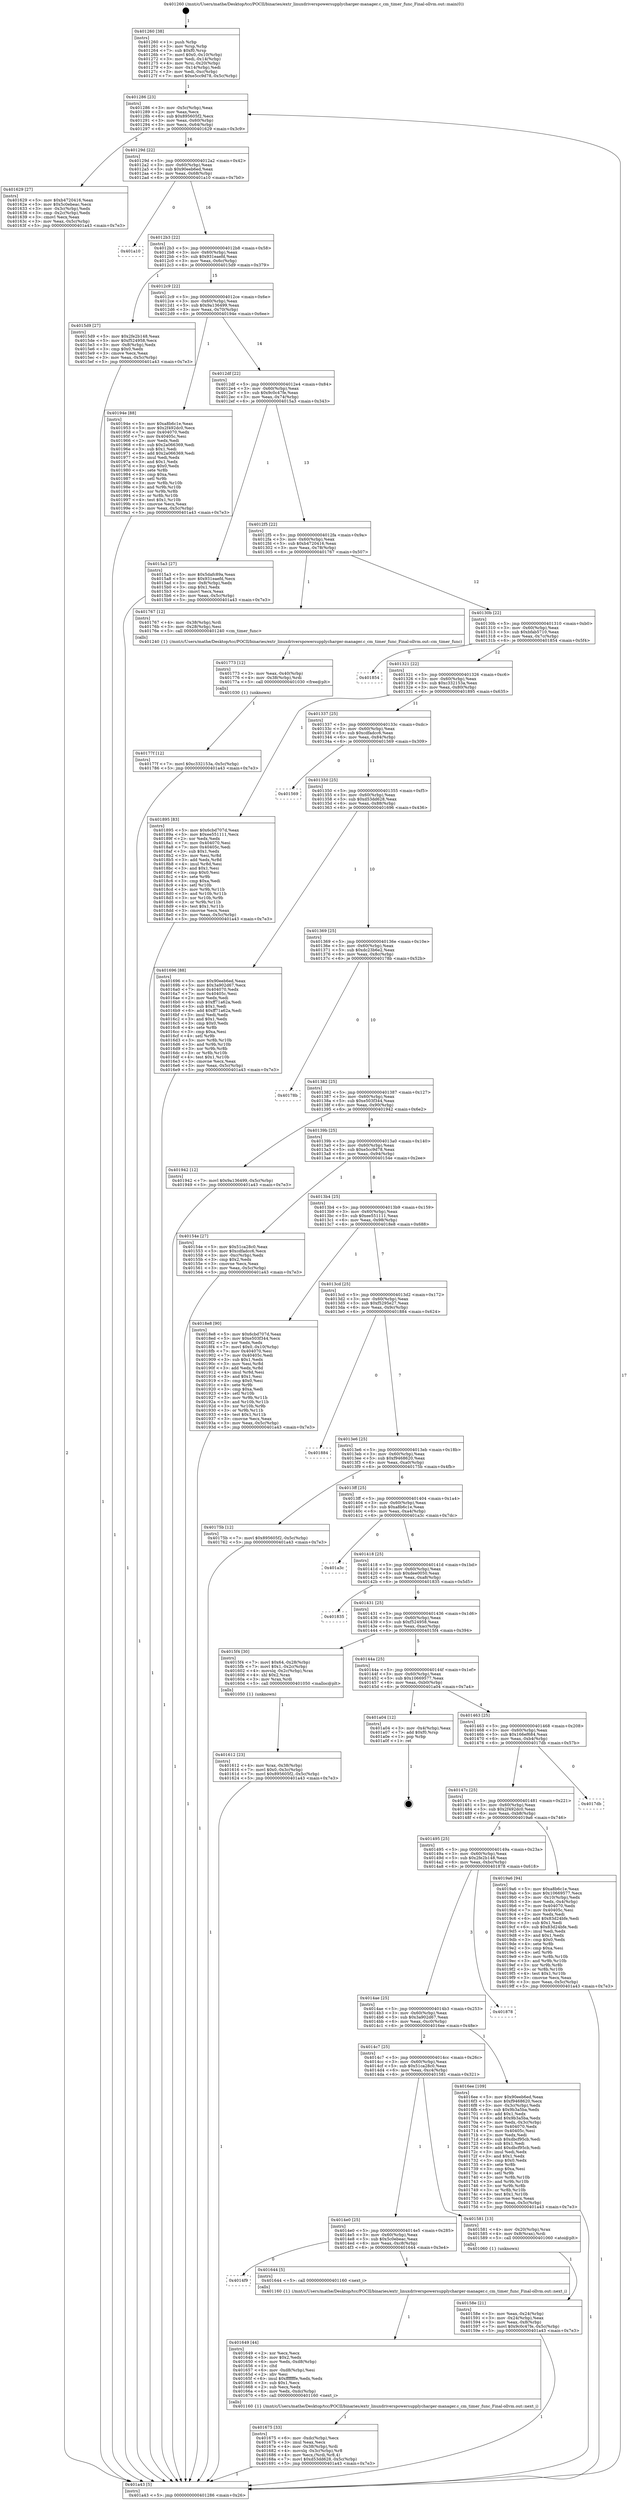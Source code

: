 digraph "0x401260" {
  label = "0x401260 (/mnt/c/Users/mathe/Desktop/tcc/POCII/binaries/extr_linuxdriverspowersupplycharger-manager.c_cm_timer_func_Final-ollvm.out::main(0))"
  labelloc = "t"
  node[shape=record]

  Entry [label="",width=0.3,height=0.3,shape=circle,fillcolor=black,style=filled]
  "0x401286" [label="{
     0x401286 [23]\l
     | [instrs]\l
     &nbsp;&nbsp;0x401286 \<+3\>: mov -0x5c(%rbp),%eax\l
     &nbsp;&nbsp;0x401289 \<+2\>: mov %eax,%ecx\l
     &nbsp;&nbsp;0x40128b \<+6\>: sub $0x895605f2,%ecx\l
     &nbsp;&nbsp;0x401291 \<+3\>: mov %eax,-0x60(%rbp)\l
     &nbsp;&nbsp;0x401294 \<+3\>: mov %ecx,-0x64(%rbp)\l
     &nbsp;&nbsp;0x401297 \<+6\>: je 0000000000401629 \<main+0x3c9\>\l
  }"]
  "0x401629" [label="{
     0x401629 [27]\l
     | [instrs]\l
     &nbsp;&nbsp;0x401629 \<+5\>: mov $0xb4720416,%eax\l
     &nbsp;&nbsp;0x40162e \<+5\>: mov $0x5c0ebeac,%ecx\l
     &nbsp;&nbsp;0x401633 \<+3\>: mov -0x3c(%rbp),%edx\l
     &nbsp;&nbsp;0x401636 \<+3\>: cmp -0x2c(%rbp),%edx\l
     &nbsp;&nbsp;0x401639 \<+3\>: cmovl %ecx,%eax\l
     &nbsp;&nbsp;0x40163c \<+3\>: mov %eax,-0x5c(%rbp)\l
     &nbsp;&nbsp;0x40163f \<+5\>: jmp 0000000000401a43 \<main+0x7e3\>\l
  }"]
  "0x40129d" [label="{
     0x40129d [22]\l
     | [instrs]\l
     &nbsp;&nbsp;0x40129d \<+5\>: jmp 00000000004012a2 \<main+0x42\>\l
     &nbsp;&nbsp;0x4012a2 \<+3\>: mov -0x60(%rbp),%eax\l
     &nbsp;&nbsp;0x4012a5 \<+5\>: sub $0x90eeb6ed,%eax\l
     &nbsp;&nbsp;0x4012aa \<+3\>: mov %eax,-0x68(%rbp)\l
     &nbsp;&nbsp;0x4012ad \<+6\>: je 0000000000401a10 \<main+0x7b0\>\l
  }"]
  Exit [label="",width=0.3,height=0.3,shape=circle,fillcolor=black,style=filled,peripheries=2]
  "0x401a10" [label="{
     0x401a10\l
  }", style=dashed]
  "0x4012b3" [label="{
     0x4012b3 [22]\l
     | [instrs]\l
     &nbsp;&nbsp;0x4012b3 \<+5\>: jmp 00000000004012b8 \<main+0x58\>\l
     &nbsp;&nbsp;0x4012b8 \<+3\>: mov -0x60(%rbp),%eax\l
     &nbsp;&nbsp;0x4012bb \<+5\>: sub $0x931eaefd,%eax\l
     &nbsp;&nbsp;0x4012c0 \<+3\>: mov %eax,-0x6c(%rbp)\l
     &nbsp;&nbsp;0x4012c3 \<+6\>: je 00000000004015d9 \<main+0x379\>\l
  }"]
  "0x40177f" [label="{
     0x40177f [12]\l
     | [instrs]\l
     &nbsp;&nbsp;0x40177f \<+7\>: movl $0xc332153a,-0x5c(%rbp)\l
     &nbsp;&nbsp;0x401786 \<+5\>: jmp 0000000000401a43 \<main+0x7e3\>\l
  }"]
  "0x4015d9" [label="{
     0x4015d9 [27]\l
     | [instrs]\l
     &nbsp;&nbsp;0x4015d9 \<+5\>: mov $0x2fe2b148,%eax\l
     &nbsp;&nbsp;0x4015de \<+5\>: mov $0xf524958,%ecx\l
     &nbsp;&nbsp;0x4015e3 \<+3\>: mov -0x8(%rbp),%edx\l
     &nbsp;&nbsp;0x4015e6 \<+3\>: cmp $0x0,%edx\l
     &nbsp;&nbsp;0x4015e9 \<+3\>: cmove %ecx,%eax\l
     &nbsp;&nbsp;0x4015ec \<+3\>: mov %eax,-0x5c(%rbp)\l
     &nbsp;&nbsp;0x4015ef \<+5\>: jmp 0000000000401a43 \<main+0x7e3\>\l
  }"]
  "0x4012c9" [label="{
     0x4012c9 [22]\l
     | [instrs]\l
     &nbsp;&nbsp;0x4012c9 \<+5\>: jmp 00000000004012ce \<main+0x6e\>\l
     &nbsp;&nbsp;0x4012ce \<+3\>: mov -0x60(%rbp),%eax\l
     &nbsp;&nbsp;0x4012d1 \<+5\>: sub $0x9a136499,%eax\l
     &nbsp;&nbsp;0x4012d6 \<+3\>: mov %eax,-0x70(%rbp)\l
     &nbsp;&nbsp;0x4012d9 \<+6\>: je 000000000040194e \<main+0x6ee\>\l
  }"]
  "0x401773" [label="{
     0x401773 [12]\l
     | [instrs]\l
     &nbsp;&nbsp;0x401773 \<+3\>: mov %eax,-0x40(%rbp)\l
     &nbsp;&nbsp;0x401776 \<+4\>: mov -0x38(%rbp),%rdi\l
     &nbsp;&nbsp;0x40177a \<+5\>: call 0000000000401030 \<free@plt\>\l
     | [calls]\l
     &nbsp;&nbsp;0x401030 \{1\} (unknown)\l
  }"]
  "0x40194e" [label="{
     0x40194e [88]\l
     | [instrs]\l
     &nbsp;&nbsp;0x40194e \<+5\>: mov $0xa8b6c1e,%eax\l
     &nbsp;&nbsp;0x401953 \<+5\>: mov $0x2f492dc0,%ecx\l
     &nbsp;&nbsp;0x401958 \<+7\>: mov 0x404070,%edx\l
     &nbsp;&nbsp;0x40195f \<+7\>: mov 0x40405c,%esi\l
     &nbsp;&nbsp;0x401966 \<+2\>: mov %edx,%edi\l
     &nbsp;&nbsp;0x401968 \<+6\>: sub $0x2a066369,%edi\l
     &nbsp;&nbsp;0x40196e \<+3\>: sub $0x1,%edi\l
     &nbsp;&nbsp;0x401971 \<+6\>: add $0x2a066369,%edi\l
     &nbsp;&nbsp;0x401977 \<+3\>: imul %edi,%edx\l
     &nbsp;&nbsp;0x40197a \<+3\>: and $0x1,%edx\l
     &nbsp;&nbsp;0x40197d \<+3\>: cmp $0x0,%edx\l
     &nbsp;&nbsp;0x401980 \<+4\>: sete %r8b\l
     &nbsp;&nbsp;0x401984 \<+3\>: cmp $0xa,%esi\l
     &nbsp;&nbsp;0x401987 \<+4\>: setl %r9b\l
     &nbsp;&nbsp;0x40198b \<+3\>: mov %r8b,%r10b\l
     &nbsp;&nbsp;0x40198e \<+3\>: and %r9b,%r10b\l
     &nbsp;&nbsp;0x401991 \<+3\>: xor %r9b,%r8b\l
     &nbsp;&nbsp;0x401994 \<+3\>: or %r8b,%r10b\l
     &nbsp;&nbsp;0x401997 \<+4\>: test $0x1,%r10b\l
     &nbsp;&nbsp;0x40199b \<+3\>: cmovne %ecx,%eax\l
     &nbsp;&nbsp;0x40199e \<+3\>: mov %eax,-0x5c(%rbp)\l
     &nbsp;&nbsp;0x4019a1 \<+5\>: jmp 0000000000401a43 \<main+0x7e3\>\l
  }"]
  "0x4012df" [label="{
     0x4012df [22]\l
     | [instrs]\l
     &nbsp;&nbsp;0x4012df \<+5\>: jmp 00000000004012e4 \<main+0x84\>\l
     &nbsp;&nbsp;0x4012e4 \<+3\>: mov -0x60(%rbp),%eax\l
     &nbsp;&nbsp;0x4012e7 \<+5\>: sub $0x9c0c47fe,%eax\l
     &nbsp;&nbsp;0x4012ec \<+3\>: mov %eax,-0x74(%rbp)\l
     &nbsp;&nbsp;0x4012ef \<+6\>: je 00000000004015a3 \<main+0x343\>\l
  }"]
  "0x401675" [label="{
     0x401675 [33]\l
     | [instrs]\l
     &nbsp;&nbsp;0x401675 \<+6\>: mov -0xdc(%rbp),%ecx\l
     &nbsp;&nbsp;0x40167b \<+3\>: imul %eax,%ecx\l
     &nbsp;&nbsp;0x40167e \<+4\>: mov -0x38(%rbp),%rdi\l
     &nbsp;&nbsp;0x401682 \<+4\>: movslq -0x3c(%rbp),%r8\l
     &nbsp;&nbsp;0x401686 \<+4\>: mov %ecx,(%rdi,%r8,4)\l
     &nbsp;&nbsp;0x40168a \<+7\>: movl $0xd53dd628,-0x5c(%rbp)\l
     &nbsp;&nbsp;0x401691 \<+5\>: jmp 0000000000401a43 \<main+0x7e3\>\l
  }"]
  "0x4015a3" [label="{
     0x4015a3 [27]\l
     | [instrs]\l
     &nbsp;&nbsp;0x4015a3 \<+5\>: mov $0x5dafc89a,%eax\l
     &nbsp;&nbsp;0x4015a8 \<+5\>: mov $0x931eaefd,%ecx\l
     &nbsp;&nbsp;0x4015ad \<+3\>: mov -0x8(%rbp),%edx\l
     &nbsp;&nbsp;0x4015b0 \<+3\>: cmp $0x1,%edx\l
     &nbsp;&nbsp;0x4015b3 \<+3\>: cmovl %ecx,%eax\l
     &nbsp;&nbsp;0x4015b6 \<+3\>: mov %eax,-0x5c(%rbp)\l
     &nbsp;&nbsp;0x4015b9 \<+5\>: jmp 0000000000401a43 \<main+0x7e3\>\l
  }"]
  "0x4012f5" [label="{
     0x4012f5 [22]\l
     | [instrs]\l
     &nbsp;&nbsp;0x4012f5 \<+5\>: jmp 00000000004012fa \<main+0x9a\>\l
     &nbsp;&nbsp;0x4012fa \<+3\>: mov -0x60(%rbp),%eax\l
     &nbsp;&nbsp;0x4012fd \<+5\>: sub $0xb4720416,%eax\l
     &nbsp;&nbsp;0x401302 \<+3\>: mov %eax,-0x78(%rbp)\l
     &nbsp;&nbsp;0x401305 \<+6\>: je 0000000000401767 \<main+0x507\>\l
  }"]
  "0x401649" [label="{
     0x401649 [44]\l
     | [instrs]\l
     &nbsp;&nbsp;0x401649 \<+2\>: xor %ecx,%ecx\l
     &nbsp;&nbsp;0x40164b \<+5\>: mov $0x2,%edx\l
     &nbsp;&nbsp;0x401650 \<+6\>: mov %edx,-0xd8(%rbp)\l
     &nbsp;&nbsp;0x401656 \<+1\>: cltd\l
     &nbsp;&nbsp;0x401657 \<+6\>: mov -0xd8(%rbp),%esi\l
     &nbsp;&nbsp;0x40165d \<+2\>: idiv %esi\l
     &nbsp;&nbsp;0x40165f \<+6\>: imul $0xfffffffe,%edx,%edx\l
     &nbsp;&nbsp;0x401665 \<+3\>: sub $0x1,%ecx\l
     &nbsp;&nbsp;0x401668 \<+2\>: sub %ecx,%edx\l
     &nbsp;&nbsp;0x40166a \<+6\>: mov %edx,-0xdc(%rbp)\l
     &nbsp;&nbsp;0x401670 \<+5\>: call 0000000000401160 \<next_i\>\l
     | [calls]\l
     &nbsp;&nbsp;0x401160 \{1\} (/mnt/c/Users/mathe/Desktop/tcc/POCII/binaries/extr_linuxdriverspowersupplycharger-manager.c_cm_timer_func_Final-ollvm.out::next_i)\l
  }"]
  "0x401767" [label="{
     0x401767 [12]\l
     | [instrs]\l
     &nbsp;&nbsp;0x401767 \<+4\>: mov -0x38(%rbp),%rdi\l
     &nbsp;&nbsp;0x40176b \<+3\>: mov -0x28(%rbp),%esi\l
     &nbsp;&nbsp;0x40176e \<+5\>: call 0000000000401240 \<cm_timer_func\>\l
     | [calls]\l
     &nbsp;&nbsp;0x401240 \{1\} (/mnt/c/Users/mathe/Desktop/tcc/POCII/binaries/extr_linuxdriverspowersupplycharger-manager.c_cm_timer_func_Final-ollvm.out::cm_timer_func)\l
  }"]
  "0x40130b" [label="{
     0x40130b [22]\l
     | [instrs]\l
     &nbsp;&nbsp;0x40130b \<+5\>: jmp 0000000000401310 \<main+0xb0\>\l
     &nbsp;&nbsp;0x401310 \<+3\>: mov -0x60(%rbp),%eax\l
     &nbsp;&nbsp;0x401313 \<+5\>: sub $0xbfab5710,%eax\l
     &nbsp;&nbsp;0x401318 \<+3\>: mov %eax,-0x7c(%rbp)\l
     &nbsp;&nbsp;0x40131b \<+6\>: je 0000000000401854 \<main+0x5f4\>\l
  }"]
  "0x4014f9" [label="{
     0x4014f9\l
  }", style=dashed]
  "0x401854" [label="{
     0x401854\l
  }", style=dashed]
  "0x401321" [label="{
     0x401321 [22]\l
     | [instrs]\l
     &nbsp;&nbsp;0x401321 \<+5\>: jmp 0000000000401326 \<main+0xc6\>\l
     &nbsp;&nbsp;0x401326 \<+3\>: mov -0x60(%rbp),%eax\l
     &nbsp;&nbsp;0x401329 \<+5\>: sub $0xc332153a,%eax\l
     &nbsp;&nbsp;0x40132e \<+3\>: mov %eax,-0x80(%rbp)\l
     &nbsp;&nbsp;0x401331 \<+6\>: je 0000000000401895 \<main+0x635\>\l
  }"]
  "0x401644" [label="{
     0x401644 [5]\l
     | [instrs]\l
     &nbsp;&nbsp;0x401644 \<+5\>: call 0000000000401160 \<next_i\>\l
     | [calls]\l
     &nbsp;&nbsp;0x401160 \{1\} (/mnt/c/Users/mathe/Desktop/tcc/POCII/binaries/extr_linuxdriverspowersupplycharger-manager.c_cm_timer_func_Final-ollvm.out::next_i)\l
  }"]
  "0x401895" [label="{
     0x401895 [83]\l
     | [instrs]\l
     &nbsp;&nbsp;0x401895 \<+5\>: mov $0x6cbd707d,%eax\l
     &nbsp;&nbsp;0x40189a \<+5\>: mov $0xee551111,%ecx\l
     &nbsp;&nbsp;0x40189f \<+2\>: xor %edx,%edx\l
     &nbsp;&nbsp;0x4018a1 \<+7\>: mov 0x404070,%esi\l
     &nbsp;&nbsp;0x4018a8 \<+7\>: mov 0x40405c,%edi\l
     &nbsp;&nbsp;0x4018af \<+3\>: sub $0x1,%edx\l
     &nbsp;&nbsp;0x4018b2 \<+3\>: mov %esi,%r8d\l
     &nbsp;&nbsp;0x4018b5 \<+3\>: add %edx,%r8d\l
     &nbsp;&nbsp;0x4018b8 \<+4\>: imul %r8d,%esi\l
     &nbsp;&nbsp;0x4018bc \<+3\>: and $0x1,%esi\l
     &nbsp;&nbsp;0x4018bf \<+3\>: cmp $0x0,%esi\l
     &nbsp;&nbsp;0x4018c2 \<+4\>: sete %r9b\l
     &nbsp;&nbsp;0x4018c6 \<+3\>: cmp $0xa,%edi\l
     &nbsp;&nbsp;0x4018c9 \<+4\>: setl %r10b\l
     &nbsp;&nbsp;0x4018cd \<+3\>: mov %r9b,%r11b\l
     &nbsp;&nbsp;0x4018d0 \<+3\>: and %r10b,%r11b\l
     &nbsp;&nbsp;0x4018d3 \<+3\>: xor %r10b,%r9b\l
     &nbsp;&nbsp;0x4018d6 \<+3\>: or %r9b,%r11b\l
     &nbsp;&nbsp;0x4018d9 \<+4\>: test $0x1,%r11b\l
     &nbsp;&nbsp;0x4018dd \<+3\>: cmovne %ecx,%eax\l
     &nbsp;&nbsp;0x4018e0 \<+3\>: mov %eax,-0x5c(%rbp)\l
     &nbsp;&nbsp;0x4018e3 \<+5\>: jmp 0000000000401a43 \<main+0x7e3\>\l
  }"]
  "0x401337" [label="{
     0x401337 [25]\l
     | [instrs]\l
     &nbsp;&nbsp;0x401337 \<+5\>: jmp 000000000040133c \<main+0xdc\>\l
     &nbsp;&nbsp;0x40133c \<+3\>: mov -0x60(%rbp),%eax\l
     &nbsp;&nbsp;0x40133f \<+5\>: sub $0xcdfadcc6,%eax\l
     &nbsp;&nbsp;0x401344 \<+6\>: mov %eax,-0x84(%rbp)\l
     &nbsp;&nbsp;0x40134a \<+6\>: je 0000000000401569 \<main+0x309\>\l
  }"]
  "0x401612" [label="{
     0x401612 [23]\l
     | [instrs]\l
     &nbsp;&nbsp;0x401612 \<+4\>: mov %rax,-0x38(%rbp)\l
     &nbsp;&nbsp;0x401616 \<+7\>: movl $0x0,-0x3c(%rbp)\l
     &nbsp;&nbsp;0x40161d \<+7\>: movl $0x895605f2,-0x5c(%rbp)\l
     &nbsp;&nbsp;0x401624 \<+5\>: jmp 0000000000401a43 \<main+0x7e3\>\l
  }"]
  "0x401569" [label="{
     0x401569\l
  }", style=dashed]
  "0x401350" [label="{
     0x401350 [25]\l
     | [instrs]\l
     &nbsp;&nbsp;0x401350 \<+5\>: jmp 0000000000401355 \<main+0xf5\>\l
     &nbsp;&nbsp;0x401355 \<+3\>: mov -0x60(%rbp),%eax\l
     &nbsp;&nbsp;0x401358 \<+5\>: sub $0xd53dd628,%eax\l
     &nbsp;&nbsp;0x40135d \<+6\>: mov %eax,-0x88(%rbp)\l
     &nbsp;&nbsp;0x401363 \<+6\>: je 0000000000401696 \<main+0x436\>\l
  }"]
  "0x40158e" [label="{
     0x40158e [21]\l
     | [instrs]\l
     &nbsp;&nbsp;0x40158e \<+3\>: mov %eax,-0x24(%rbp)\l
     &nbsp;&nbsp;0x401591 \<+3\>: mov -0x24(%rbp),%eax\l
     &nbsp;&nbsp;0x401594 \<+3\>: mov %eax,-0x8(%rbp)\l
     &nbsp;&nbsp;0x401597 \<+7\>: movl $0x9c0c47fe,-0x5c(%rbp)\l
     &nbsp;&nbsp;0x40159e \<+5\>: jmp 0000000000401a43 \<main+0x7e3\>\l
  }"]
  "0x401696" [label="{
     0x401696 [88]\l
     | [instrs]\l
     &nbsp;&nbsp;0x401696 \<+5\>: mov $0x90eeb6ed,%eax\l
     &nbsp;&nbsp;0x40169b \<+5\>: mov $0x3a902d67,%ecx\l
     &nbsp;&nbsp;0x4016a0 \<+7\>: mov 0x404070,%edx\l
     &nbsp;&nbsp;0x4016a7 \<+7\>: mov 0x40405c,%esi\l
     &nbsp;&nbsp;0x4016ae \<+2\>: mov %edx,%edi\l
     &nbsp;&nbsp;0x4016b0 \<+6\>: sub $0xff71a62a,%edi\l
     &nbsp;&nbsp;0x4016b6 \<+3\>: sub $0x1,%edi\l
     &nbsp;&nbsp;0x4016b9 \<+6\>: add $0xff71a62a,%edi\l
     &nbsp;&nbsp;0x4016bf \<+3\>: imul %edi,%edx\l
     &nbsp;&nbsp;0x4016c2 \<+3\>: and $0x1,%edx\l
     &nbsp;&nbsp;0x4016c5 \<+3\>: cmp $0x0,%edx\l
     &nbsp;&nbsp;0x4016c8 \<+4\>: sete %r8b\l
     &nbsp;&nbsp;0x4016cc \<+3\>: cmp $0xa,%esi\l
     &nbsp;&nbsp;0x4016cf \<+4\>: setl %r9b\l
     &nbsp;&nbsp;0x4016d3 \<+3\>: mov %r8b,%r10b\l
     &nbsp;&nbsp;0x4016d6 \<+3\>: and %r9b,%r10b\l
     &nbsp;&nbsp;0x4016d9 \<+3\>: xor %r9b,%r8b\l
     &nbsp;&nbsp;0x4016dc \<+3\>: or %r8b,%r10b\l
     &nbsp;&nbsp;0x4016df \<+4\>: test $0x1,%r10b\l
     &nbsp;&nbsp;0x4016e3 \<+3\>: cmovne %ecx,%eax\l
     &nbsp;&nbsp;0x4016e6 \<+3\>: mov %eax,-0x5c(%rbp)\l
     &nbsp;&nbsp;0x4016e9 \<+5\>: jmp 0000000000401a43 \<main+0x7e3\>\l
  }"]
  "0x401369" [label="{
     0x401369 [25]\l
     | [instrs]\l
     &nbsp;&nbsp;0x401369 \<+5\>: jmp 000000000040136e \<main+0x10e\>\l
     &nbsp;&nbsp;0x40136e \<+3\>: mov -0x60(%rbp),%eax\l
     &nbsp;&nbsp;0x401371 \<+5\>: sub $0xdc23b6e2,%eax\l
     &nbsp;&nbsp;0x401376 \<+6\>: mov %eax,-0x8c(%rbp)\l
     &nbsp;&nbsp;0x40137c \<+6\>: je 000000000040178b \<main+0x52b\>\l
  }"]
  "0x4014e0" [label="{
     0x4014e0 [25]\l
     | [instrs]\l
     &nbsp;&nbsp;0x4014e0 \<+5\>: jmp 00000000004014e5 \<main+0x285\>\l
     &nbsp;&nbsp;0x4014e5 \<+3\>: mov -0x60(%rbp),%eax\l
     &nbsp;&nbsp;0x4014e8 \<+5\>: sub $0x5c0ebeac,%eax\l
     &nbsp;&nbsp;0x4014ed \<+6\>: mov %eax,-0xc8(%rbp)\l
     &nbsp;&nbsp;0x4014f3 \<+6\>: je 0000000000401644 \<main+0x3e4\>\l
  }"]
  "0x40178b" [label="{
     0x40178b\l
  }", style=dashed]
  "0x401382" [label="{
     0x401382 [25]\l
     | [instrs]\l
     &nbsp;&nbsp;0x401382 \<+5\>: jmp 0000000000401387 \<main+0x127\>\l
     &nbsp;&nbsp;0x401387 \<+3\>: mov -0x60(%rbp),%eax\l
     &nbsp;&nbsp;0x40138a \<+5\>: sub $0xe503f344,%eax\l
     &nbsp;&nbsp;0x40138f \<+6\>: mov %eax,-0x90(%rbp)\l
     &nbsp;&nbsp;0x401395 \<+6\>: je 0000000000401942 \<main+0x6e2\>\l
  }"]
  "0x401581" [label="{
     0x401581 [13]\l
     | [instrs]\l
     &nbsp;&nbsp;0x401581 \<+4\>: mov -0x20(%rbp),%rax\l
     &nbsp;&nbsp;0x401585 \<+4\>: mov 0x8(%rax),%rdi\l
     &nbsp;&nbsp;0x401589 \<+5\>: call 0000000000401060 \<atoi@plt\>\l
     | [calls]\l
     &nbsp;&nbsp;0x401060 \{1\} (unknown)\l
  }"]
  "0x401942" [label="{
     0x401942 [12]\l
     | [instrs]\l
     &nbsp;&nbsp;0x401942 \<+7\>: movl $0x9a136499,-0x5c(%rbp)\l
     &nbsp;&nbsp;0x401949 \<+5\>: jmp 0000000000401a43 \<main+0x7e3\>\l
  }"]
  "0x40139b" [label="{
     0x40139b [25]\l
     | [instrs]\l
     &nbsp;&nbsp;0x40139b \<+5\>: jmp 00000000004013a0 \<main+0x140\>\l
     &nbsp;&nbsp;0x4013a0 \<+3\>: mov -0x60(%rbp),%eax\l
     &nbsp;&nbsp;0x4013a3 \<+5\>: sub $0xe5cc9d78,%eax\l
     &nbsp;&nbsp;0x4013a8 \<+6\>: mov %eax,-0x94(%rbp)\l
     &nbsp;&nbsp;0x4013ae \<+6\>: je 000000000040154e \<main+0x2ee\>\l
  }"]
  "0x4014c7" [label="{
     0x4014c7 [25]\l
     | [instrs]\l
     &nbsp;&nbsp;0x4014c7 \<+5\>: jmp 00000000004014cc \<main+0x26c\>\l
     &nbsp;&nbsp;0x4014cc \<+3\>: mov -0x60(%rbp),%eax\l
     &nbsp;&nbsp;0x4014cf \<+5\>: sub $0x51ca28c0,%eax\l
     &nbsp;&nbsp;0x4014d4 \<+6\>: mov %eax,-0xc4(%rbp)\l
     &nbsp;&nbsp;0x4014da \<+6\>: je 0000000000401581 \<main+0x321\>\l
  }"]
  "0x40154e" [label="{
     0x40154e [27]\l
     | [instrs]\l
     &nbsp;&nbsp;0x40154e \<+5\>: mov $0x51ca28c0,%eax\l
     &nbsp;&nbsp;0x401553 \<+5\>: mov $0xcdfadcc6,%ecx\l
     &nbsp;&nbsp;0x401558 \<+3\>: mov -0xc(%rbp),%edx\l
     &nbsp;&nbsp;0x40155b \<+3\>: cmp $0x2,%edx\l
     &nbsp;&nbsp;0x40155e \<+3\>: cmovne %ecx,%eax\l
     &nbsp;&nbsp;0x401561 \<+3\>: mov %eax,-0x5c(%rbp)\l
     &nbsp;&nbsp;0x401564 \<+5\>: jmp 0000000000401a43 \<main+0x7e3\>\l
  }"]
  "0x4013b4" [label="{
     0x4013b4 [25]\l
     | [instrs]\l
     &nbsp;&nbsp;0x4013b4 \<+5\>: jmp 00000000004013b9 \<main+0x159\>\l
     &nbsp;&nbsp;0x4013b9 \<+3\>: mov -0x60(%rbp),%eax\l
     &nbsp;&nbsp;0x4013bc \<+5\>: sub $0xee551111,%eax\l
     &nbsp;&nbsp;0x4013c1 \<+6\>: mov %eax,-0x98(%rbp)\l
     &nbsp;&nbsp;0x4013c7 \<+6\>: je 00000000004018e8 \<main+0x688\>\l
  }"]
  "0x401a43" [label="{
     0x401a43 [5]\l
     | [instrs]\l
     &nbsp;&nbsp;0x401a43 \<+5\>: jmp 0000000000401286 \<main+0x26\>\l
  }"]
  "0x401260" [label="{
     0x401260 [38]\l
     | [instrs]\l
     &nbsp;&nbsp;0x401260 \<+1\>: push %rbp\l
     &nbsp;&nbsp;0x401261 \<+3\>: mov %rsp,%rbp\l
     &nbsp;&nbsp;0x401264 \<+7\>: sub $0xf0,%rsp\l
     &nbsp;&nbsp;0x40126b \<+7\>: movl $0x0,-0x10(%rbp)\l
     &nbsp;&nbsp;0x401272 \<+3\>: mov %edi,-0x14(%rbp)\l
     &nbsp;&nbsp;0x401275 \<+4\>: mov %rsi,-0x20(%rbp)\l
     &nbsp;&nbsp;0x401279 \<+3\>: mov -0x14(%rbp),%edi\l
     &nbsp;&nbsp;0x40127c \<+3\>: mov %edi,-0xc(%rbp)\l
     &nbsp;&nbsp;0x40127f \<+7\>: movl $0xe5cc9d78,-0x5c(%rbp)\l
  }"]
  "0x4016ee" [label="{
     0x4016ee [109]\l
     | [instrs]\l
     &nbsp;&nbsp;0x4016ee \<+5\>: mov $0x90eeb6ed,%eax\l
     &nbsp;&nbsp;0x4016f3 \<+5\>: mov $0xf9468620,%ecx\l
     &nbsp;&nbsp;0x4016f8 \<+3\>: mov -0x3c(%rbp),%edx\l
     &nbsp;&nbsp;0x4016fb \<+6\>: sub $0x9b3a5ba,%edx\l
     &nbsp;&nbsp;0x401701 \<+3\>: add $0x1,%edx\l
     &nbsp;&nbsp;0x401704 \<+6\>: add $0x9b3a5ba,%edx\l
     &nbsp;&nbsp;0x40170a \<+3\>: mov %edx,-0x3c(%rbp)\l
     &nbsp;&nbsp;0x40170d \<+7\>: mov 0x404070,%edx\l
     &nbsp;&nbsp;0x401714 \<+7\>: mov 0x40405c,%esi\l
     &nbsp;&nbsp;0x40171b \<+2\>: mov %edx,%edi\l
     &nbsp;&nbsp;0x40171d \<+6\>: sub $0xdbcf95cb,%edi\l
     &nbsp;&nbsp;0x401723 \<+3\>: sub $0x1,%edi\l
     &nbsp;&nbsp;0x401726 \<+6\>: add $0xdbcf95cb,%edi\l
     &nbsp;&nbsp;0x40172c \<+3\>: imul %edi,%edx\l
     &nbsp;&nbsp;0x40172f \<+3\>: and $0x1,%edx\l
     &nbsp;&nbsp;0x401732 \<+3\>: cmp $0x0,%edx\l
     &nbsp;&nbsp;0x401735 \<+4\>: sete %r8b\l
     &nbsp;&nbsp;0x401739 \<+3\>: cmp $0xa,%esi\l
     &nbsp;&nbsp;0x40173c \<+4\>: setl %r9b\l
     &nbsp;&nbsp;0x401740 \<+3\>: mov %r8b,%r10b\l
     &nbsp;&nbsp;0x401743 \<+3\>: and %r9b,%r10b\l
     &nbsp;&nbsp;0x401746 \<+3\>: xor %r9b,%r8b\l
     &nbsp;&nbsp;0x401749 \<+3\>: or %r8b,%r10b\l
     &nbsp;&nbsp;0x40174c \<+4\>: test $0x1,%r10b\l
     &nbsp;&nbsp;0x401750 \<+3\>: cmovne %ecx,%eax\l
     &nbsp;&nbsp;0x401753 \<+3\>: mov %eax,-0x5c(%rbp)\l
     &nbsp;&nbsp;0x401756 \<+5\>: jmp 0000000000401a43 \<main+0x7e3\>\l
  }"]
  "0x4018e8" [label="{
     0x4018e8 [90]\l
     | [instrs]\l
     &nbsp;&nbsp;0x4018e8 \<+5\>: mov $0x6cbd707d,%eax\l
     &nbsp;&nbsp;0x4018ed \<+5\>: mov $0xe503f344,%ecx\l
     &nbsp;&nbsp;0x4018f2 \<+2\>: xor %edx,%edx\l
     &nbsp;&nbsp;0x4018f4 \<+7\>: movl $0x0,-0x10(%rbp)\l
     &nbsp;&nbsp;0x4018fb \<+7\>: mov 0x404070,%esi\l
     &nbsp;&nbsp;0x401902 \<+7\>: mov 0x40405c,%edi\l
     &nbsp;&nbsp;0x401909 \<+3\>: sub $0x1,%edx\l
     &nbsp;&nbsp;0x40190c \<+3\>: mov %esi,%r8d\l
     &nbsp;&nbsp;0x40190f \<+3\>: add %edx,%r8d\l
     &nbsp;&nbsp;0x401912 \<+4\>: imul %r8d,%esi\l
     &nbsp;&nbsp;0x401916 \<+3\>: and $0x1,%esi\l
     &nbsp;&nbsp;0x401919 \<+3\>: cmp $0x0,%esi\l
     &nbsp;&nbsp;0x40191c \<+4\>: sete %r9b\l
     &nbsp;&nbsp;0x401920 \<+3\>: cmp $0xa,%edi\l
     &nbsp;&nbsp;0x401923 \<+4\>: setl %r10b\l
     &nbsp;&nbsp;0x401927 \<+3\>: mov %r9b,%r11b\l
     &nbsp;&nbsp;0x40192a \<+3\>: and %r10b,%r11b\l
     &nbsp;&nbsp;0x40192d \<+3\>: xor %r10b,%r9b\l
     &nbsp;&nbsp;0x401930 \<+3\>: or %r9b,%r11b\l
     &nbsp;&nbsp;0x401933 \<+4\>: test $0x1,%r11b\l
     &nbsp;&nbsp;0x401937 \<+3\>: cmovne %ecx,%eax\l
     &nbsp;&nbsp;0x40193a \<+3\>: mov %eax,-0x5c(%rbp)\l
     &nbsp;&nbsp;0x40193d \<+5\>: jmp 0000000000401a43 \<main+0x7e3\>\l
  }"]
  "0x4013cd" [label="{
     0x4013cd [25]\l
     | [instrs]\l
     &nbsp;&nbsp;0x4013cd \<+5\>: jmp 00000000004013d2 \<main+0x172\>\l
     &nbsp;&nbsp;0x4013d2 \<+3\>: mov -0x60(%rbp),%eax\l
     &nbsp;&nbsp;0x4013d5 \<+5\>: sub $0xf5295e27,%eax\l
     &nbsp;&nbsp;0x4013da \<+6\>: mov %eax,-0x9c(%rbp)\l
     &nbsp;&nbsp;0x4013e0 \<+6\>: je 0000000000401884 \<main+0x624\>\l
  }"]
  "0x4014ae" [label="{
     0x4014ae [25]\l
     | [instrs]\l
     &nbsp;&nbsp;0x4014ae \<+5\>: jmp 00000000004014b3 \<main+0x253\>\l
     &nbsp;&nbsp;0x4014b3 \<+3\>: mov -0x60(%rbp),%eax\l
     &nbsp;&nbsp;0x4014b6 \<+5\>: sub $0x3a902d67,%eax\l
     &nbsp;&nbsp;0x4014bb \<+6\>: mov %eax,-0xc0(%rbp)\l
     &nbsp;&nbsp;0x4014c1 \<+6\>: je 00000000004016ee \<main+0x48e\>\l
  }"]
  "0x401884" [label="{
     0x401884\l
  }", style=dashed]
  "0x4013e6" [label="{
     0x4013e6 [25]\l
     | [instrs]\l
     &nbsp;&nbsp;0x4013e6 \<+5\>: jmp 00000000004013eb \<main+0x18b\>\l
     &nbsp;&nbsp;0x4013eb \<+3\>: mov -0x60(%rbp),%eax\l
     &nbsp;&nbsp;0x4013ee \<+5\>: sub $0xf9468620,%eax\l
     &nbsp;&nbsp;0x4013f3 \<+6\>: mov %eax,-0xa0(%rbp)\l
     &nbsp;&nbsp;0x4013f9 \<+6\>: je 000000000040175b \<main+0x4fb\>\l
  }"]
  "0x401878" [label="{
     0x401878\l
  }", style=dashed]
  "0x40175b" [label="{
     0x40175b [12]\l
     | [instrs]\l
     &nbsp;&nbsp;0x40175b \<+7\>: movl $0x895605f2,-0x5c(%rbp)\l
     &nbsp;&nbsp;0x401762 \<+5\>: jmp 0000000000401a43 \<main+0x7e3\>\l
  }"]
  "0x4013ff" [label="{
     0x4013ff [25]\l
     | [instrs]\l
     &nbsp;&nbsp;0x4013ff \<+5\>: jmp 0000000000401404 \<main+0x1a4\>\l
     &nbsp;&nbsp;0x401404 \<+3\>: mov -0x60(%rbp),%eax\l
     &nbsp;&nbsp;0x401407 \<+5\>: sub $0xa8b6c1e,%eax\l
     &nbsp;&nbsp;0x40140c \<+6\>: mov %eax,-0xa4(%rbp)\l
     &nbsp;&nbsp;0x401412 \<+6\>: je 0000000000401a3c \<main+0x7dc\>\l
  }"]
  "0x401495" [label="{
     0x401495 [25]\l
     | [instrs]\l
     &nbsp;&nbsp;0x401495 \<+5\>: jmp 000000000040149a \<main+0x23a\>\l
     &nbsp;&nbsp;0x40149a \<+3\>: mov -0x60(%rbp),%eax\l
     &nbsp;&nbsp;0x40149d \<+5\>: sub $0x2fe2b148,%eax\l
     &nbsp;&nbsp;0x4014a2 \<+6\>: mov %eax,-0xbc(%rbp)\l
     &nbsp;&nbsp;0x4014a8 \<+6\>: je 0000000000401878 \<main+0x618\>\l
  }"]
  "0x401a3c" [label="{
     0x401a3c\l
  }", style=dashed]
  "0x401418" [label="{
     0x401418 [25]\l
     | [instrs]\l
     &nbsp;&nbsp;0x401418 \<+5\>: jmp 000000000040141d \<main+0x1bd\>\l
     &nbsp;&nbsp;0x40141d \<+3\>: mov -0x60(%rbp),%eax\l
     &nbsp;&nbsp;0x401420 \<+5\>: sub $0xdee0050,%eax\l
     &nbsp;&nbsp;0x401425 \<+6\>: mov %eax,-0xa8(%rbp)\l
     &nbsp;&nbsp;0x40142b \<+6\>: je 0000000000401835 \<main+0x5d5\>\l
  }"]
  "0x4019a6" [label="{
     0x4019a6 [94]\l
     | [instrs]\l
     &nbsp;&nbsp;0x4019a6 \<+5\>: mov $0xa8b6c1e,%eax\l
     &nbsp;&nbsp;0x4019ab \<+5\>: mov $0x10669577,%ecx\l
     &nbsp;&nbsp;0x4019b0 \<+3\>: mov -0x10(%rbp),%edx\l
     &nbsp;&nbsp;0x4019b3 \<+3\>: mov %edx,-0x4(%rbp)\l
     &nbsp;&nbsp;0x4019b6 \<+7\>: mov 0x404070,%edx\l
     &nbsp;&nbsp;0x4019bd \<+7\>: mov 0x40405c,%esi\l
     &nbsp;&nbsp;0x4019c4 \<+2\>: mov %edx,%edi\l
     &nbsp;&nbsp;0x4019c6 \<+6\>: add $0x83d24bfe,%edi\l
     &nbsp;&nbsp;0x4019cc \<+3\>: sub $0x1,%edi\l
     &nbsp;&nbsp;0x4019cf \<+6\>: sub $0x83d24bfe,%edi\l
     &nbsp;&nbsp;0x4019d5 \<+3\>: imul %edi,%edx\l
     &nbsp;&nbsp;0x4019d8 \<+3\>: and $0x1,%edx\l
     &nbsp;&nbsp;0x4019db \<+3\>: cmp $0x0,%edx\l
     &nbsp;&nbsp;0x4019de \<+4\>: sete %r8b\l
     &nbsp;&nbsp;0x4019e2 \<+3\>: cmp $0xa,%esi\l
     &nbsp;&nbsp;0x4019e5 \<+4\>: setl %r9b\l
     &nbsp;&nbsp;0x4019e9 \<+3\>: mov %r8b,%r10b\l
     &nbsp;&nbsp;0x4019ec \<+3\>: and %r9b,%r10b\l
     &nbsp;&nbsp;0x4019ef \<+3\>: xor %r9b,%r8b\l
     &nbsp;&nbsp;0x4019f2 \<+3\>: or %r8b,%r10b\l
     &nbsp;&nbsp;0x4019f5 \<+4\>: test $0x1,%r10b\l
     &nbsp;&nbsp;0x4019f9 \<+3\>: cmovne %ecx,%eax\l
     &nbsp;&nbsp;0x4019fc \<+3\>: mov %eax,-0x5c(%rbp)\l
     &nbsp;&nbsp;0x4019ff \<+5\>: jmp 0000000000401a43 \<main+0x7e3\>\l
  }"]
  "0x401835" [label="{
     0x401835\l
  }", style=dashed]
  "0x401431" [label="{
     0x401431 [25]\l
     | [instrs]\l
     &nbsp;&nbsp;0x401431 \<+5\>: jmp 0000000000401436 \<main+0x1d6\>\l
     &nbsp;&nbsp;0x401436 \<+3\>: mov -0x60(%rbp),%eax\l
     &nbsp;&nbsp;0x401439 \<+5\>: sub $0xf524958,%eax\l
     &nbsp;&nbsp;0x40143e \<+6\>: mov %eax,-0xac(%rbp)\l
     &nbsp;&nbsp;0x401444 \<+6\>: je 00000000004015f4 \<main+0x394\>\l
  }"]
  "0x40147c" [label="{
     0x40147c [25]\l
     | [instrs]\l
     &nbsp;&nbsp;0x40147c \<+5\>: jmp 0000000000401481 \<main+0x221\>\l
     &nbsp;&nbsp;0x401481 \<+3\>: mov -0x60(%rbp),%eax\l
     &nbsp;&nbsp;0x401484 \<+5\>: sub $0x2f492dc0,%eax\l
     &nbsp;&nbsp;0x401489 \<+6\>: mov %eax,-0xb8(%rbp)\l
     &nbsp;&nbsp;0x40148f \<+6\>: je 00000000004019a6 \<main+0x746\>\l
  }"]
  "0x4015f4" [label="{
     0x4015f4 [30]\l
     | [instrs]\l
     &nbsp;&nbsp;0x4015f4 \<+7\>: movl $0x64,-0x28(%rbp)\l
     &nbsp;&nbsp;0x4015fb \<+7\>: movl $0x1,-0x2c(%rbp)\l
     &nbsp;&nbsp;0x401602 \<+4\>: movslq -0x2c(%rbp),%rax\l
     &nbsp;&nbsp;0x401606 \<+4\>: shl $0x2,%rax\l
     &nbsp;&nbsp;0x40160a \<+3\>: mov %rax,%rdi\l
     &nbsp;&nbsp;0x40160d \<+5\>: call 0000000000401050 \<malloc@plt\>\l
     | [calls]\l
     &nbsp;&nbsp;0x401050 \{1\} (unknown)\l
  }"]
  "0x40144a" [label="{
     0x40144a [25]\l
     | [instrs]\l
     &nbsp;&nbsp;0x40144a \<+5\>: jmp 000000000040144f \<main+0x1ef\>\l
     &nbsp;&nbsp;0x40144f \<+3\>: mov -0x60(%rbp),%eax\l
     &nbsp;&nbsp;0x401452 \<+5\>: sub $0x10669577,%eax\l
     &nbsp;&nbsp;0x401457 \<+6\>: mov %eax,-0xb0(%rbp)\l
     &nbsp;&nbsp;0x40145d \<+6\>: je 0000000000401a04 \<main+0x7a4\>\l
  }"]
  "0x4017db" [label="{
     0x4017db\l
  }", style=dashed]
  "0x401a04" [label="{
     0x401a04 [12]\l
     | [instrs]\l
     &nbsp;&nbsp;0x401a04 \<+3\>: mov -0x4(%rbp),%eax\l
     &nbsp;&nbsp;0x401a07 \<+7\>: add $0xf0,%rsp\l
     &nbsp;&nbsp;0x401a0e \<+1\>: pop %rbp\l
     &nbsp;&nbsp;0x401a0f \<+1\>: ret\l
  }"]
  "0x401463" [label="{
     0x401463 [25]\l
     | [instrs]\l
     &nbsp;&nbsp;0x401463 \<+5\>: jmp 0000000000401468 \<main+0x208\>\l
     &nbsp;&nbsp;0x401468 \<+3\>: mov -0x60(%rbp),%eax\l
     &nbsp;&nbsp;0x40146b \<+5\>: sub $0x166ef684,%eax\l
     &nbsp;&nbsp;0x401470 \<+6\>: mov %eax,-0xb4(%rbp)\l
     &nbsp;&nbsp;0x401476 \<+6\>: je 00000000004017db \<main+0x57b\>\l
  }"]
  Entry -> "0x401260" [label=" 1"]
  "0x401286" -> "0x401629" [label=" 2"]
  "0x401286" -> "0x40129d" [label=" 16"]
  "0x401a04" -> Exit [label=" 1"]
  "0x40129d" -> "0x401a10" [label=" 0"]
  "0x40129d" -> "0x4012b3" [label=" 16"]
  "0x4019a6" -> "0x401a43" [label=" 1"]
  "0x4012b3" -> "0x4015d9" [label=" 1"]
  "0x4012b3" -> "0x4012c9" [label=" 15"]
  "0x40194e" -> "0x401a43" [label=" 1"]
  "0x4012c9" -> "0x40194e" [label=" 1"]
  "0x4012c9" -> "0x4012df" [label=" 14"]
  "0x401942" -> "0x401a43" [label=" 1"]
  "0x4012df" -> "0x4015a3" [label=" 1"]
  "0x4012df" -> "0x4012f5" [label=" 13"]
  "0x4018e8" -> "0x401a43" [label=" 1"]
  "0x4012f5" -> "0x401767" [label=" 1"]
  "0x4012f5" -> "0x40130b" [label=" 12"]
  "0x401895" -> "0x401a43" [label=" 1"]
  "0x40130b" -> "0x401854" [label=" 0"]
  "0x40130b" -> "0x401321" [label=" 12"]
  "0x40177f" -> "0x401a43" [label=" 1"]
  "0x401321" -> "0x401895" [label=" 1"]
  "0x401321" -> "0x401337" [label=" 11"]
  "0x401773" -> "0x40177f" [label=" 1"]
  "0x401337" -> "0x401569" [label=" 0"]
  "0x401337" -> "0x401350" [label=" 11"]
  "0x40175b" -> "0x401a43" [label=" 1"]
  "0x401350" -> "0x401696" [label=" 1"]
  "0x401350" -> "0x401369" [label=" 10"]
  "0x4016ee" -> "0x401a43" [label=" 1"]
  "0x401369" -> "0x40178b" [label=" 0"]
  "0x401369" -> "0x401382" [label=" 10"]
  "0x401696" -> "0x401a43" [label=" 1"]
  "0x401382" -> "0x401942" [label=" 1"]
  "0x401382" -> "0x40139b" [label=" 9"]
  "0x401675" -> "0x401a43" [label=" 1"]
  "0x40139b" -> "0x40154e" [label=" 1"]
  "0x40139b" -> "0x4013b4" [label=" 8"]
  "0x40154e" -> "0x401a43" [label=" 1"]
  "0x401260" -> "0x401286" [label=" 1"]
  "0x401a43" -> "0x401286" [label=" 17"]
  "0x401644" -> "0x401649" [label=" 1"]
  "0x4013b4" -> "0x4018e8" [label=" 1"]
  "0x4013b4" -> "0x4013cd" [label=" 7"]
  "0x4014e0" -> "0x4014f9" [label=" 0"]
  "0x4013cd" -> "0x401884" [label=" 0"]
  "0x4013cd" -> "0x4013e6" [label=" 7"]
  "0x401767" -> "0x401773" [label=" 1"]
  "0x4013e6" -> "0x40175b" [label=" 1"]
  "0x4013e6" -> "0x4013ff" [label=" 6"]
  "0x401629" -> "0x401a43" [label=" 2"]
  "0x4013ff" -> "0x401a3c" [label=" 0"]
  "0x4013ff" -> "0x401418" [label=" 6"]
  "0x4015f4" -> "0x401612" [label=" 1"]
  "0x401418" -> "0x401835" [label=" 0"]
  "0x401418" -> "0x401431" [label=" 6"]
  "0x4015d9" -> "0x401a43" [label=" 1"]
  "0x401431" -> "0x4015f4" [label=" 1"]
  "0x401431" -> "0x40144a" [label=" 5"]
  "0x40158e" -> "0x401a43" [label=" 1"]
  "0x40144a" -> "0x401a04" [label=" 1"]
  "0x40144a" -> "0x401463" [label=" 4"]
  "0x401581" -> "0x40158e" [label=" 1"]
  "0x401463" -> "0x4017db" [label=" 0"]
  "0x401463" -> "0x40147c" [label=" 4"]
  "0x4015a3" -> "0x401a43" [label=" 1"]
  "0x40147c" -> "0x4019a6" [label=" 1"]
  "0x40147c" -> "0x401495" [label=" 3"]
  "0x401612" -> "0x401a43" [label=" 1"]
  "0x401495" -> "0x401878" [label=" 0"]
  "0x401495" -> "0x4014ae" [label=" 3"]
  "0x4014e0" -> "0x401644" [label=" 1"]
  "0x4014ae" -> "0x4016ee" [label=" 1"]
  "0x4014ae" -> "0x4014c7" [label=" 2"]
  "0x401649" -> "0x401675" [label=" 1"]
  "0x4014c7" -> "0x401581" [label=" 1"]
  "0x4014c7" -> "0x4014e0" [label=" 1"]
}
